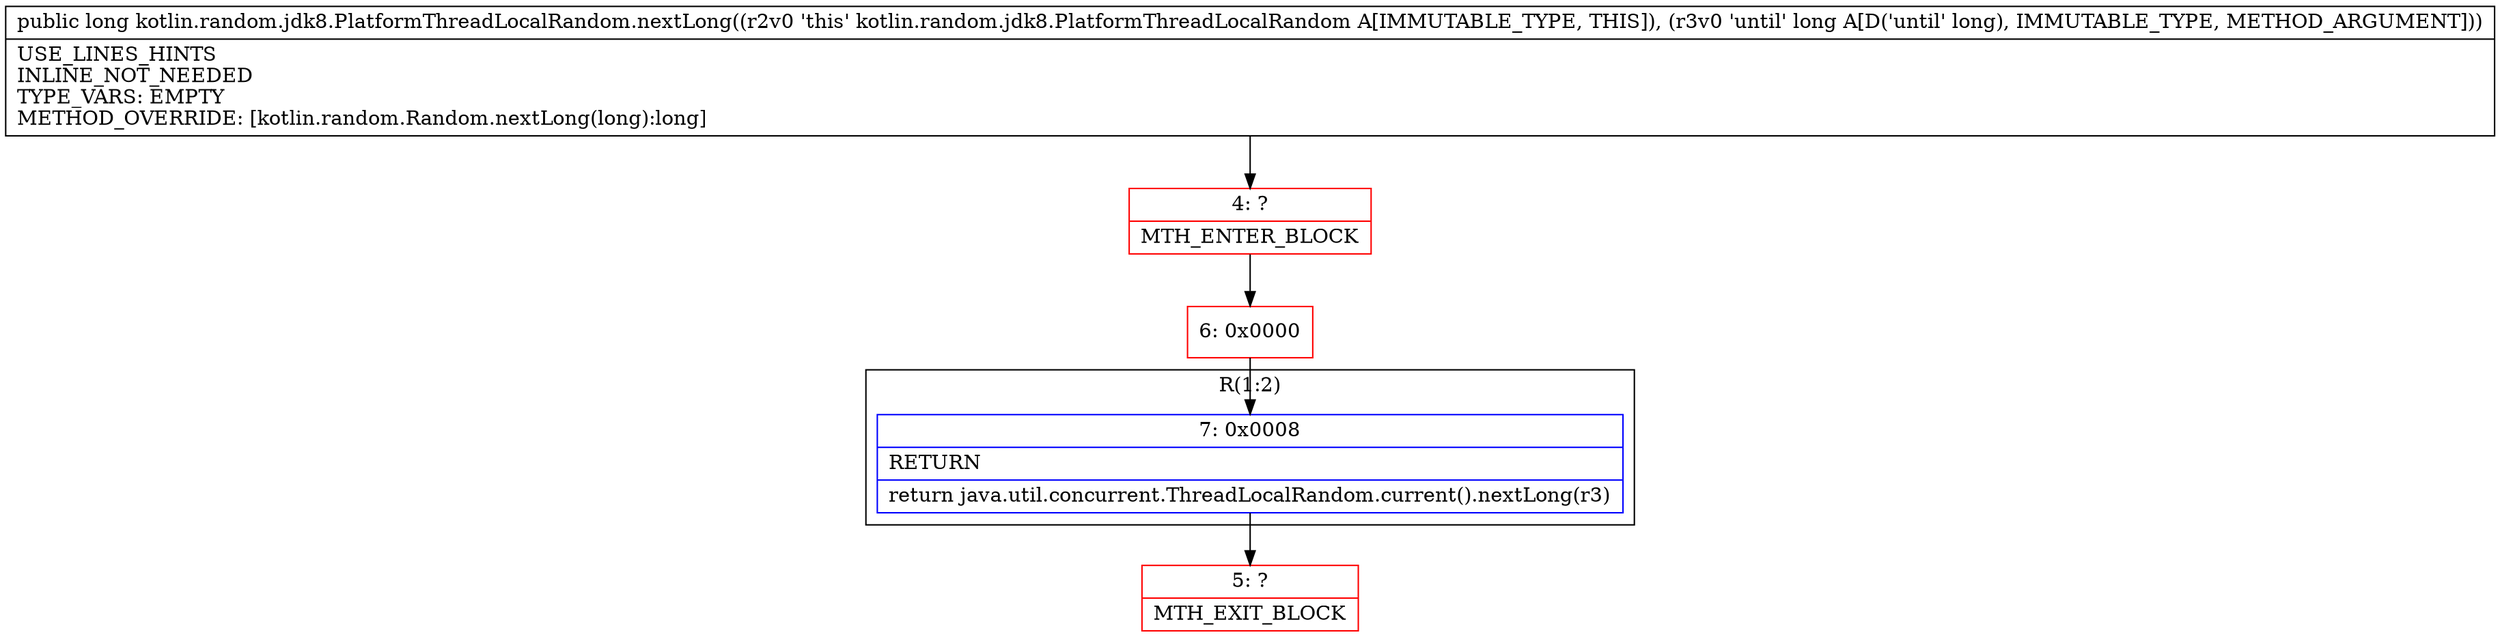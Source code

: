 digraph "CFG forkotlin.random.jdk8.PlatformThreadLocalRandom.nextLong(J)J" {
subgraph cluster_Region_612492534 {
label = "R(1:2)";
node [shape=record,color=blue];
Node_7 [shape=record,label="{7\:\ 0x0008|RETURN\l|return java.util.concurrent.ThreadLocalRandom.current().nextLong(r3)\l}"];
}
Node_4 [shape=record,color=red,label="{4\:\ ?|MTH_ENTER_BLOCK\l}"];
Node_6 [shape=record,color=red,label="{6\:\ 0x0000}"];
Node_5 [shape=record,color=red,label="{5\:\ ?|MTH_EXIT_BLOCK\l}"];
MethodNode[shape=record,label="{public long kotlin.random.jdk8.PlatformThreadLocalRandom.nextLong((r2v0 'this' kotlin.random.jdk8.PlatformThreadLocalRandom A[IMMUTABLE_TYPE, THIS]), (r3v0 'until' long A[D('until' long), IMMUTABLE_TYPE, METHOD_ARGUMENT]))  | USE_LINES_HINTS\lINLINE_NOT_NEEDED\lTYPE_VARS: EMPTY\lMETHOD_OVERRIDE: [kotlin.random.Random.nextLong(long):long]\l}"];
MethodNode -> Node_4;Node_7 -> Node_5;
Node_4 -> Node_6;
Node_6 -> Node_7;
}

